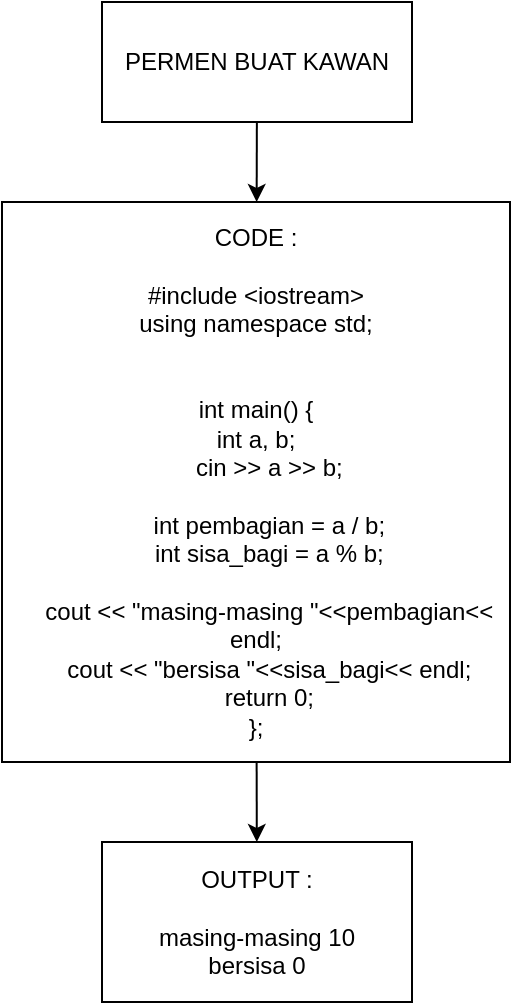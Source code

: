 <mxfile>
    <diagram id="xPBIY5cAGtGUh8n6RGjQ" name="Page-1">
        <mxGraphModel dx="1105" dy="604" grid="1" gridSize="10" guides="1" tooltips="1" connect="1" arrows="1" fold="1" page="1" pageScale="1" pageWidth="850" pageHeight="1100" math="0" shadow="0">
            <root>
                <mxCell id="0"/>
                <mxCell id="1" parent="0"/>
                <mxCell id="5" value="" style="edgeStyle=none;html=1;" edge="1" parent="1" source="2" target="3">
                    <mxGeometry relative="1" as="geometry"/>
                </mxCell>
                <mxCell id="2" value="PERMEN BUAT KAWAN" style="rounded=0;whiteSpace=wrap;html=1;" vertex="1" parent="1">
                    <mxGeometry x="348" y="40" width="155" height="60" as="geometry"/>
                </mxCell>
                <mxCell id="7" value="" style="edgeStyle=none;html=1;" edge="1" parent="1" source="3" target="6">
                    <mxGeometry relative="1" as="geometry"/>
                </mxCell>
                <mxCell id="3" value="CODE :&lt;br&gt;&lt;br&gt;&lt;div&gt;#include &amp;lt;iostream&amp;gt;&lt;/div&gt;&lt;div&gt;using namespace std;&lt;/div&gt;&lt;div&gt;&lt;br&gt;&lt;/div&gt;&lt;div&gt;&lt;br&gt;&lt;/div&gt;&lt;div&gt;int main() {&lt;/div&gt;&lt;div&gt;int a, b;&lt;/div&gt;&lt;div&gt;&amp;nbsp; &amp;nbsp; cin &amp;gt;&amp;gt; a &amp;gt;&amp;gt; b;&lt;/div&gt;&lt;div&gt;&amp;nbsp; &amp;nbsp;&amp;nbsp;&lt;/div&gt;&lt;div&gt;&amp;nbsp; &amp;nbsp; int pembagian = a / b;&lt;/div&gt;&lt;div&gt;&amp;nbsp; &amp;nbsp; int sisa_bagi = a % b;&lt;/div&gt;&lt;div&gt;&amp;nbsp; &amp;nbsp;&amp;nbsp;&lt;/div&gt;&lt;div&gt;&amp;nbsp; &amp;nbsp; cout &amp;lt;&amp;lt; &quot;masing-masing &quot;&amp;lt;&amp;lt;pembagian&amp;lt;&amp;lt; endl;&lt;/div&gt;&lt;div&gt;&amp;nbsp; &amp;nbsp; cout &amp;lt;&amp;lt; &quot;bersisa &quot;&amp;lt;&amp;lt;sisa_bagi&amp;lt;&amp;lt; endl;&lt;/div&gt;&lt;div&gt;&amp;nbsp; &amp;nbsp; return 0;&lt;/div&gt;&lt;div&gt;};&lt;/div&gt;" style="rounded=0;whiteSpace=wrap;html=1;" vertex="1" parent="1">
                    <mxGeometry x="298" y="140" width="254" height="280" as="geometry"/>
                </mxCell>
                <mxCell id="6" value="OUTPUT :&lt;br&gt;&lt;br&gt;&lt;div&gt;masing-masing 10&lt;/div&gt;&lt;div&gt;bersisa 0&lt;/div&gt;" style="rounded=0;whiteSpace=wrap;html=1;" vertex="1" parent="1">
                    <mxGeometry x="348" y="460" width="155" height="80" as="geometry"/>
                </mxCell>
            </root>
        </mxGraphModel>
    </diagram>
</mxfile>